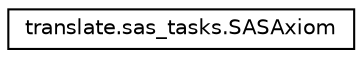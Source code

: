digraph "Graphical Class Hierarchy"
{
  edge [fontname="Helvetica",fontsize="10",labelfontname="Helvetica",labelfontsize="10"];
  node [fontname="Helvetica",fontsize="10",shape=record];
  rankdir="LR";
  Node1 [label="translate.sas_tasks.SASAxiom",height=0.2,width=0.4,color="black", fillcolor="white", style="filled",URL="$classtranslate_1_1sas__tasks_1_1SASAxiom.html"];
}

